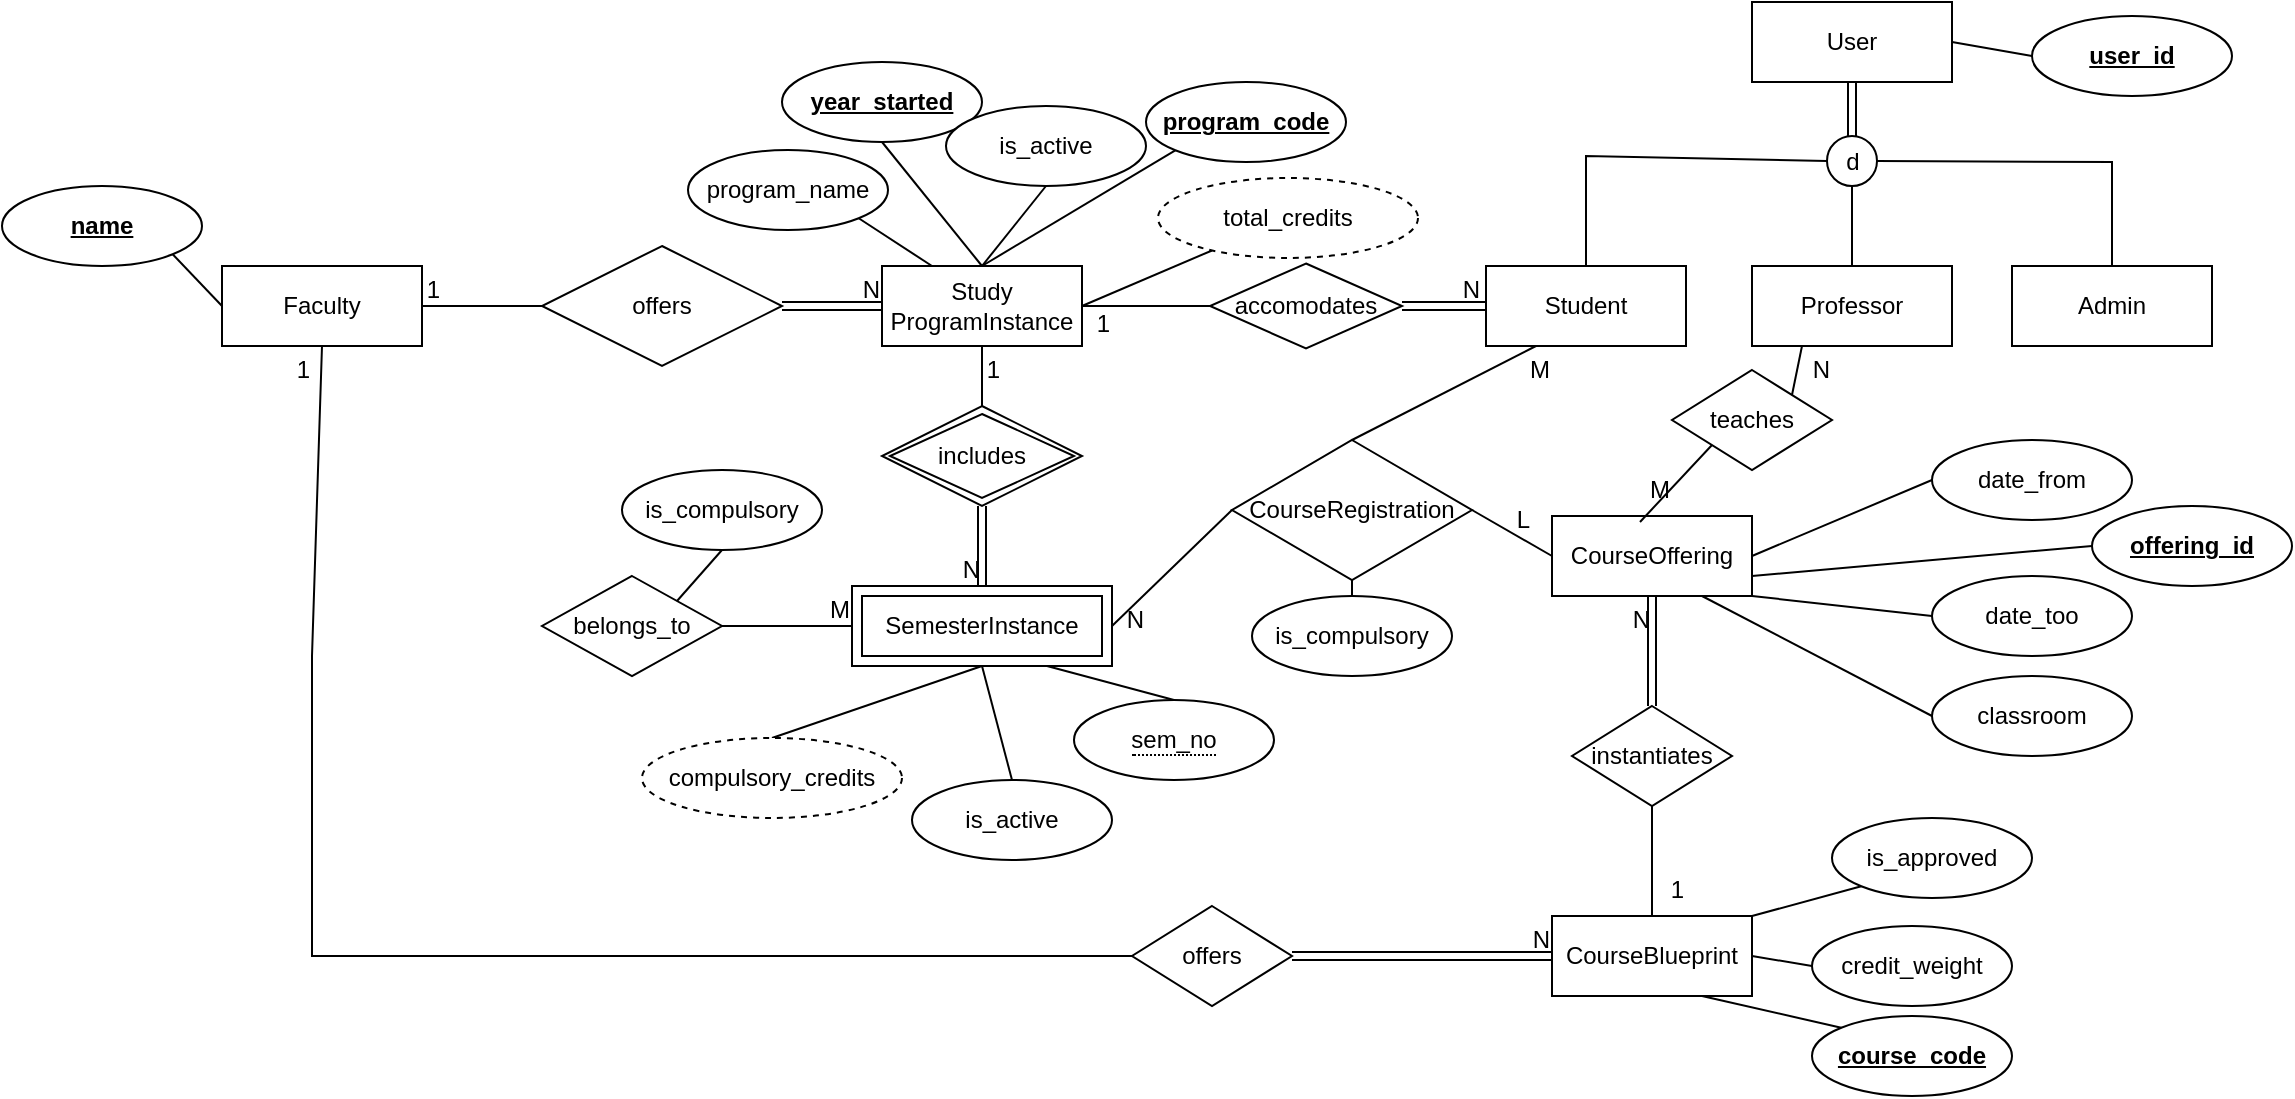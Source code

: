<mxfile version="26.2.10">
  <diagram name="Page-1" id="ZFAcVRVE-hqpHr65Nv5H">
    <mxGraphModel dx="1259" dy="673" grid="1" gridSize="10" guides="1" tooltips="1" connect="1" arrows="1" fold="1" page="1" pageScale="1" pageWidth="827" pageHeight="1169" math="0" shadow="0">
      <root>
        <mxCell id="0" />
        <mxCell id="1" parent="0" />
        <mxCell id="Cuksicx7Q6Ttsj1FzyHK-64" value="Faculty" style="whiteSpace=wrap;html=1;align=center;" vertex="1" parent="1">
          <mxGeometry x="145" y="135" width="100" height="40" as="geometry" />
        </mxCell>
        <mxCell id="Cuksicx7Q6Ttsj1FzyHK-65" value="&lt;b&gt;name&lt;/b&gt;" style="ellipse;whiteSpace=wrap;html=1;align=center;fontStyle=4;" vertex="1" parent="1">
          <mxGeometry x="35" y="95" width="100" height="40" as="geometry" />
        </mxCell>
        <mxCell id="Cuksicx7Q6Ttsj1FzyHK-66" value="" style="endArrow=none;html=1;rounded=0;exitX=1;exitY=1;exitDx=0;exitDy=0;entryX=0;entryY=0.5;entryDx=0;entryDy=0;" edge="1" parent="1" source="Cuksicx7Q6Ttsj1FzyHK-65" target="Cuksicx7Q6Ttsj1FzyHK-64">
          <mxGeometry relative="1" as="geometry">
            <mxPoint x="25" y="175" as="sourcePoint" />
            <mxPoint x="185" y="175" as="targetPoint" />
          </mxGeometry>
        </mxCell>
        <mxCell id="Cuksicx7Q6Ttsj1FzyHK-67" value="" style="shape=link;html=1;rounded=0;exitX=1;exitY=0.5;exitDx=0;exitDy=0;entryX=0;entryY=0.5;entryDx=0;entryDy=0;" edge="1" parent="1" source="Cuksicx7Q6Ttsj1FzyHK-72" target="Cuksicx7Q6Ttsj1FzyHK-71">
          <mxGeometry relative="1" as="geometry">
            <mxPoint x="415" y="155" as="sourcePoint" />
            <mxPoint x="475" y="155" as="targetPoint" />
          </mxGeometry>
        </mxCell>
        <mxCell id="Cuksicx7Q6Ttsj1FzyHK-68" value="N" style="resizable=0;html=1;whiteSpace=wrap;align=right;verticalAlign=bottom;" connectable="0" vertex="1" parent="Cuksicx7Q6Ttsj1FzyHK-67">
          <mxGeometry x="1" relative="1" as="geometry" />
        </mxCell>
        <mxCell id="Cuksicx7Q6Ttsj1FzyHK-69" value="" style="endArrow=none;html=1;rounded=0;exitX=1;exitY=0.5;exitDx=0;exitDy=0;entryX=0;entryY=0.5;entryDx=0;entryDy=0;" edge="1" parent="1" source="Cuksicx7Q6Ttsj1FzyHK-64" target="Cuksicx7Q6Ttsj1FzyHK-72">
          <mxGeometry relative="1" as="geometry">
            <mxPoint x="275" y="205" as="sourcePoint" />
            <mxPoint x="325" y="155" as="targetPoint" />
          </mxGeometry>
        </mxCell>
        <mxCell id="Cuksicx7Q6Ttsj1FzyHK-70" value="1" style="resizable=0;html=1;whiteSpace=wrap;align=right;verticalAlign=bottom;" connectable="0" vertex="1" parent="Cuksicx7Q6Ttsj1FzyHK-69">
          <mxGeometry x="1" relative="1" as="geometry">
            <mxPoint x="-50" as="offset" />
          </mxGeometry>
        </mxCell>
        <mxCell id="Cuksicx7Q6Ttsj1FzyHK-71" value="Study ProgramInstance" style="whiteSpace=wrap;html=1;align=center;" vertex="1" parent="1">
          <mxGeometry x="475" y="135" width="100" height="40" as="geometry" />
        </mxCell>
        <mxCell id="Cuksicx7Q6Ttsj1FzyHK-72" value="offers" style="shape=rhombus;perimeter=rhombusPerimeter;whiteSpace=wrap;html=1;align=center;" vertex="1" parent="1">
          <mxGeometry x="305" y="125" width="120" height="60" as="geometry" />
        </mxCell>
        <mxCell id="Cuksicx7Q6Ttsj1FzyHK-73" value="SemesterInstance" style="shape=ext;margin=3;double=1;whiteSpace=wrap;html=1;align=center;" vertex="1" parent="1">
          <mxGeometry x="460" y="295" width="130" height="40" as="geometry" />
        </mxCell>
        <mxCell id="Cuksicx7Q6Ttsj1FzyHK-74" value="includes" style="shape=rhombus;double=1;perimeter=rhombusPerimeter;whiteSpace=wrap;html=1;align=center;" vertex="1" parent="1">
          <mxGeometry x="475" y="205" width="100" height="50" as="geometry" />
        </mxCell>
        <mxCell id="Cuksicx7Q6Ttsj1FzyHK-75" value="" style="endArrow=none;html=1;rounded=0;exitX=0.5;exitY=1;exitDx=0;exitDy=0;entryX=0.5;entryY=0;entryDx=0;entryDy=0;" edge="1" parent="1" source="Cuksicx7Q6Ttsj1FzyHK-71" target="Cuksicx7Q6Ttsj1FzyHK-74">
          <mxGeometry relative="1" as="geometry">
            <mxPoint x="355" y="225" as="sourcePoint" />
            <mxPoint x="515" y="225" as="targetPoint" />
          </mxGeometry>
        </mxCell>
        <mxCell id="Cuksicx7Q6Ttsj1FzyHK-76" value="1" style="resizable=0;html=1;whiteSpace=wrap;align=right;verticalAlign=bottom;" connectable="0" vertex="1" parent="1">
          <mxGeometry x="535.0" y="195" as="geometry" />
        </mxCell>
        <mxCell id="Cuksicx7Q6Ttsj1FzyHK-77" value="" style="shape=link;html=1;rounded=0;exitX=0.5;exitY=1;exitDx=0;exitDy=0;entryX=0.5;entryY=0;entryDx=0;entryDy=0;" edge="1" parent="1" source="Cuksicx7Q6Ttsj1FzyHK-74" target="Cuksicx7Q6Ttsj1FzyHK-73">
          <mxGeometry relative="1" as="geometry">
            <mxPoint x="335" y="305" as="sourcePoint" />
            <mxPoint x="495" y="305" as="targetPoint" />
          </mxGeometry>
        </mxCell>
        <mxCell id="Cuksicx7Q6Ttsj1FzyHK-78" value="N" style="resizable=0;html=1;whiteSpace=wrap;align=right;verticalAlign=bottom;" connectable="0" vertex="1" parent="Cuksicx7Q6Ttsj1FzyHK-77">
          <mxGeometry x="1" relative="1" as="geometry" />
        </mxCell>
        <mxCell id="Cuksicx7Q6Ttsj1FzyHK-79" value="CourseOffering" style="whiteSpace=wrap;html=1;align=center;" vertex="1" parent="1">
          <mxGeometry x="810" y="260" width="100" height="40" as="geometry" />
        </mxCell>
        <mxCell id="Cuksicx7Q6Ttsj1FzyHK-80" value="&lt;b&gt;course_code&lt;/b&gt;" style="ellipse;whiteSpace=wrap;html=1;align=center;fontStyle=4;" vertex="1" parent="1">
          <mxGeometry x="940" y="510" width="100" height="40" as="geometry" />
        </mxCell>
        <mxCell id="Cuksicx7Q6Ttsj1FzyHK-81" value="" style="endArrow=none;html=1;rounded=0;entryX=0.75;entryY=1;entryDx=0;entryDy=0;exitX=0;exitY=0;exitDx=0;exitDy=0;" edge="1" parent="1" source="Cuksicx7Q6Ttsj1FzyHK-80" target="Cuksicx7Q6Ttsj1FzyHK-130">
          <mxGeometry relative="1" as="geometry">
            <mxPoint x="255" y="465" as="sourcePoint" />
            <mxPoint x="415" y="465" as="targetPoint" />
          </mxGeometry>
        </mxCell>
        <mxCell id="Cuksicx7Q6Ttsj1FzyHK-82" value="" style="endArrow=none;html=1;rounded=0;exitX=0.75;exitY=1;exitDx=0;exitDy=0;entryX=0.5;entryY=0;entryDx=0;entryDy=0;" edge="1" parent="1" source="Cuksicx7Q6Ttsj1FzyHK-73" target="Cuksicx7Q6Ttsj1FzyHK-83">
          <mxGeometry relative="1" as="geometry">
            <mxPoint x="245" y="365" as="sourcePoint" />
            <mxPoint x="565" y="375" as="targetPoint" />
          </mxGeometry>
        </mxCell>
        <mxCell id="Cuksicx7Q6Ttsj1FzyHK-83" value="&lt;span style=&quot;border-bottom-width: 1px; border-bottom-style: dotted; border-bottom-color: currentcolor;&quot;&gt;sem_no&lt;/span&gt;" style="ellipse;whiteSpace=wrap;html=1;align=center;" vertex="1" parent="1">
          <mxGeometry x="571" y="352" width="100" height="40" as="geometry" />
        </mxCell>
        <mxCell id="Cuksicx7Q6Ttsj1FzyHK-84" value="" style="endArrow=none;html=1;rounded=0;exitX=0.5;exitY=0;exitDx=0;exitDy=0;entryX=0.5;entryY=1;entryDx=0;entryDy=0;" edge="1" parent="1" source="Cuksicx7Q6Ttsj1FzyHK-88" target="Cuksicx7Q6Ttsj1FzyHK-73">
          <mxGeometry relative="1" as="geometry">
            <mxPoint x="420" y="385" as="sourcePoint" />
            <mxPoint x="275" y="355" as="targetPoint" />
          </mxGeometry>
        </mxCell>
        <mxCell id="Cuksicx7Q6Ttsj1FzyHK-85" value="&lt;b&gt;program_code&lt;/b&gt;" style="ellipse;whiteSpace=wrap;html=1;align=center;fontStyle=4;" vertex="1" parent="1">
          <mxGeometry x="607" y="43" width="100" height="40" as="geometry" />
        </mxCell>
        <mxCell id="Cuksicx7Q6Ttsj1FzyHK-86" value="" style="endArrow=none;html=1;rounded=0;exitX=0.5;exitY=0;exitDx=0;exitDy=0;entryX=0;entryY=1;entryDx=0;entryDy=0;" edge="1" parent="1" source="Cuksicx7Q6Ttsj1FzyHK-71" target="Cuksicx7Q6Ttsj1FzyHK-85">
          <mxGeometry relative="1" as="geometry">
            <mxPoint x="265" y="385" as="sourcePoint" />
            <mxPoint x="285" y="365" as="targetPoint" />
          </mxGeometry>
        </mxCell>
        <mxCell id="Cuksicx7Q6Ttsj1FzyHK-87" value="is_compulsory" style="ellipse;whiteSpace=wrap;html=1;align=center;" vertex="1" parent="1">
          <mxGeometry x="345" y="237" width="100" height="40" as="geometry" />
        </mxCell>
        <mxCell id="Cuksicx7Q6Ttsj1FzyHK-88" value="compulsory_credits" style="ellipse;whiteSpace=wrap;html=1;align=center;dashed=1;" vertex="1" parent="1">
          <mxGeometry x="355" y="371" width="130" height="40" as="geometry" />
        </mxCell>
        <mxCell id="Cuksicx7Q6Ttsj1FzyHK-89" value="" style="endArrow=none;html=1;rounded=0;exitX=0.5;exitY=1;exitDx=0;exitDy=0;entryX=1;entryY=0;entryDx=0;entryDy=0;" edge="1" parent="1" source="Cuksicx7Q6Ttsj1FzyHK-87" target="Cuksicx7Q6Ttsj1FzyHK-91">
          <mxGeometry relative="1" as="geometry">
            <mxPoint x="440" y="405" as="sourcePoint" />
            <mxPoint x="265" y="335" as="targetPoint" />
          </mxGeometry>
        </mxCell>
        <mxCell id="Cuksicx7Q6Ttsj1FzyHK-90" value="credit_weight" style="ellipse;whiteSpace=wrap;html=1;align=center;" vertex="1" parent="1">
          <mxGeometry x="940" y="465" width="100" height="40" as="geometry" />
        </mxCell>
        <mxCell id="Cuksicx7Q6Ttsj1FzyHK-91" value="belongs_to" style="shape=rhombus;perimeter=rhombusPerimeter;whiteSpace=wrap;html=1;align=center;" vertex="1" parent="1">
          <mxGeometry x="305" y="290" width="90" height="50" as="geometry" />
        </mxCell>
        <mxCell id="Cuksicx7Q6Ttsj1FzyHK-92" value="program_name" style="ellipse;whiteSpace=wrap;html=1;align=center;" vertex="1" parent="1">
          <mxGeometry x="378" y="77" width="100" height="40" as="geometry" />
        </mxCell>
        <mxCell id="Cuksicx7Q6Ttsj1FzyHK-93" value="" style="endArrow=none;html=1;rounded=0;exitX=0.25;exitY=0;exitDx=0;exitDy=0;entryX=1;entryY=1;entryDx=0;entryDy=0;" edge="1" parent="1" source="Cuksicx7Q6Ttsj1FzyHK-71" target="Cuksicx7Q6Ttsj1FzyHK-92">
          <mxGeometry relative="1" as="geometry">
            <mxPoint x="535" y="145" as="sourcePoint" />
            <mxPoint x="565" y="105" as="targetPoint" />
          </mxGeometry>
        </mxCell>
        <mxCell id="Cuksicx7Q6Ttsj1FzyHK-96" value="" style="endArrow=none;html=1;rounded=0;exitX=1;exitY=0.5;exitDx=0;exitDy=0;entryX=0;entryY=0.5;entryDx=0;entryDy=0;" edge="1" parent="1" source="Cuksicx7Q6Ttsj1FzyHK-91" target="Cuksicx7Q6Ttsj1FzyHK-73">
          <mxGeometry relative="1" as="geometry">
            <mxPoint x="255" y="325" as="sourcePoint" />
            <mxPoint x="315" y="325" as="targetPoint" />
          </mxGeometry>
        </mxCell>
        <mxCell id="Cuksicx7Q6Ttsj1FzyHK-97" value="M" style="resizable=0;html=1;whiteSpace=wrap;align=right;verticalAlign=bottom;" connectable="0" vertex="1" parent="Cuksicx7Q6Ttsj1FzyHK-96">
          <mxGeometry x="1" relative="1" as="geometry">
            <mxPoint as="offset" />
          </mxGeometry>
        </mxCell>
        <mxCell id="Cuksicx7Q6Ttsj1FzyHK-98" value="" style="endArrow=none;html=1;rounded=0;entryX=1;entryY=0.5;entryDx=0;entryDy=0;" edge="1" parent="1" source="Cuksicx7Q6Ttsj1FzyHK-99" target="Cuksicx7Q6Ttsj1FzyHK-71">
          <mxGeometry relative="1" as="geometry">
            <mxPoint x="510" y="145" as="sourcePoint" />
            <mxPoint x="462" y="84" as="targetPoint" />
          </mxGeometry>
        </mxCell>
        <mxCell id="Cuksicx7Q6Ttsj1FzyHK-99" value="total_credits" style="ellipse;whiteSpace=wrap;html=1;align=center;dashed=1;" vertex="1" parent="1">
          <mxGeometry x="613" y="91" width="130" height="40" as="geometry" />
        </mxCell>
        <mxCell id="Cuksicx7Q6Ttsj1FzyHK-100" value="N" style="resizable=0;html=1;whiteSpace=wrap;align=right;verticalAlign=bottom;" connectable="0" vertex="1" parent="1">
          <mxGeometry x="607.0" y="320" as="geometry" />
        </mxCell>
        <mxCell id="Cuksicx7Q6Ttsj1FzyHK-101" value="" style="endArrow=none;html=1;rounded=0;exitX=1;exitY=0.5;exitDx=0;exitDy=0;entryX=0;entryY=0.5;entryDx=0;entryDy=0;" edge="1" parent="1" source="Cuksicx7Q6Ttsj1FzyHK-73" target="Cuksicx7Q6Ttsj1FzyHK-121">
          <mxGeometry relative="1" as="geometry">
            <mxPoint x="645" y="260" as="sourcePoint" />
            <mxPoint x="635" y="315" as="targetPoint" />
          </mxGeometry>
        </mxCell>
        <mxCell id="Cuksicx7Q6Ttsj1FzyHK-102" value="" style="endArrow=none;html=1;rounded=0;entryX=0.5;entryY=0;entryDx=0;entryDy=0;exitX=0.5;exitY=1;exitDx=0;exitDy=0;" edge="1" parent="1" source="Cuksicx7Q6Ttsj1FzyHK-105" target="Cuksicx7Q6Ttsj1FzyHK-71">
          <mxGeometry relative="1" as="geometry">
            <mxPoint x="540" y="50" as="sourcePoint" />
            <mxPoint x="865" y="305" as="targetPoint" />
          </mxGeometry>
        </mxCell>
        <mxCell id="Cuksicx7Q6Ttsj1FzyHK-103" value="" style="endArrow=none;html=1;rounded=0;exitX=1;exitY=0.5;exitDx=0;exitDy=0;entryX=0;entryY=0.5;entryDx=0;entryDy=0;" edge="1" parent="1" source="Cuksicx7Q6Ttsj1FzyHK-71" target="Cuksicx7Q6Ttsj1FzyHK-110">
          <mxGeometry relative="1" as="geometry">
            <mxPoint x="605" y="194" as="sourcePoint" />
            <mxPoint x="615" y="155" as="targetPoint" />
          </mxGeometry>
        </mxCell>
        <mxCell id="Cuksicx7Q6Ttsj1FzyHK-104" value="1" style="resizable=0;html=1;whiteSpace=wrap;align=right;verticalAlign=bottom;" connectable="0" vertex="1" parent="1">
          <mxGeometry x="590.0" y="172.5" as="geometry" />
        </mxCell>
        <mxCell id="Cuksicx7Q6Ttsj1FzyHK-105" value="&lt;b&gt;year_started&lt;/b&gt;" style="ellipse;whiteSpace=wrap;html=1;align=center;fontStyle=4;" vertex="1" parent="1">
          <mxGeometry x="425" y="33" width="100" height="40" as="geometry" />
        </mxCell>
        <mxCell id="Cuksicx7Q6Ttsj1FzyHK-106" value="is_active" style="ellipse;whiteSpace=wrap;html=1;align=center;" vertex="1" parent="1">
          <mxGeometry x="490" y="392" width="100" height="40" as="geometry" />
        </mxCell>
        <mxCell id="Cuksicx7Q6Ttsj1FzyHK-107" value="" style="endArrow=none;html=1;rounded=0;exitX=0.5;exitY=1;exitDx=0;exitDy=0;entryX=0.5;entryY=0;entryDx=0;entryDy=0;" edge="1" parent="1" source="Cuksicx7Q6Ttsj1FzyHK-73" target="Cuksicx7Q6Ttsj1FzyHK-106">
          <mxGeometry relative="1" as="geometry">
            <mxPoint x="405" y="287" as="sourcePoint" />
            <mxPoint x="383" y="313" as="targetPoint" />
          </mxGeometry>
        </mxCell>
        <mxCell id="Cuksicx7Q6Ttsj1FzyHK-108" value="" style="endArrow=none;html=1;rounded=0;exitX=0;exitY=0.5;exitDx=0;exitDy=0;entryX=1;entryY=0.5;entryDx=0;entryDy=0;" edge="1" parent="1" source="Cuksicx7Q6Ttsj1FzyHK-90" target="Cuksicx7Q6Ttsj1FzyHK-130">
          <mxGeometry relative="1" as="geometry">
            <mxPoint x="101" y="350" as="sourcePoint" />
            <mxPoint x="155" y="325" as="targetPoint" />
          </mxGeometry>
        </mxCell>
        <mxCell id="Cuksicx7Q6Ttsj1FzyHK-109" value="Student" style="whiteSpace=wrap;html=1;align=center;" vertex="1" parent="1">
          <mxGeometry x="777" y="135" width="100" height="40" as="geometry" />
        </mxCell>
        <mxCell id="Cuksicx7Q6Ttsj1FzyHK-110" value="accomodates" style="shape=rhombus;perimeter=rhombusPerimeter;whiteSpace=wrap;html=1;align=center;" vertex="1" parent="1">
          <mxGeometry x="639" y="133.75" width="96" height="42.5" as="geometry" />
        </mxCell>
        <mxCell id="Cuksicx7Q6Ttsj1FzyHK-111" value="" style="shape=link;html=1;rounded=0;exitX=1;exitY=0.5;exitDx=0;exitDy=0;entryX=0;entryY=0.5;entryDx=0;entryDy=0;" edge="1" parent="1" source="Cuksicx7Q6Ttsj1FzyHK-110" target="Cuksicx7Q6Ttsj1FzyHK-109">
          <mxGeometry relative="1" as="geometry">
            <mxPoint x="734" y="194" as="sourcePoint" />
            <mxPoint x="894" y="194" as="targetPoint" />
          </mxGeometry>
        </mxCell>
        <mxCell id="Cuksicx7Q6Ttsj1FzyHK-112" value="N" style="resizable=0;html=1;whiteSpace=wrap;align=right;verticalAlign=bottom;" connectable="0" vertex="1" parent="Cuksicx7Q6Ttsj1FzyHK-111">
          <mxGeometry x="1" relative="1" as="geometry">
            <mxPoint x="-2" as="offset" />
          </mxGeometry>
        </mxCell>
        <mxCell id="Cuksicx7Q6Ttsj1FzyHK-113" value="is_active" style="ellipse;whiteSpace=wrap;html=1;align=center;" vertex="1" parent="1">
          <mxGeometry x="507" y="55" width="100" height="40" as="geometry" />
        </mxCell>
        <mxCell id="Cuksicx7Q6Ttsj1FzyHK-114" value="" style="endArrow=none;html=1;rounded=0;exitX=0.5;exitY=1;exitDx=0;exitDy=0;entryX=0.5;entryY=0;entryDx=0;entryDy=0;" edge="1" parent="1" source="Cuksicx7Q6Ttsj1FzyHK-113" target="Cuksicx7Q6Ttsj1FzyHK-71">
          <mxGeometry relative="1" as="geometry">
            <mxPoint x="462" y="75" as="sourcePoint" />
            <mxPoint x="523" y="131" as="targetPoint" />
          </mxGeometry>
        </mxCell>
        <mxCell id="Cuksicx7Q6Ttsj1FzyHK-115" value="is_compulsory" style="ellipse;whiteSpace=wrap;html=1;align=center;" vertex="1" parent="1">
          <mxGeometry x="660" y="300" width="100" height="40" as="geometry" />
        </mxCell>
        <mxCell id="Cuksicx7Q6Ttsj1FzyHK-118" value="" style="endArrow=none;html=1;rounded=0;exitX=0.5;exitY=0;exitDx=0;exitDy=0;entryX=0.5;entryY=1;entryDx=0;entryDy=0;" edge="1" parent="1" source="Cuksicx7Q6Ttsj1FzyHK-115" target="Cuksicx7Q6Ttsj1FzyHK-121">
          <mxGeometry relative="1" as="geometry">
            <mxPoint x="955" y="294" as="sourcePoint" />
            <mxPoint x="887" y="325" as="targetPoint" />
          </mxGeometry>
        </mxCell>
        <mxCell id="Cuksicx7Q6Ttsj1FzyHK-119" value="" style="endArrow=none;html=1;rounded=0;exitX=0;exitY=1;exitDx=0;exitDy=0;entryX=1;entryY=0;entryDx=0;entryDy=0;" edge="1" parent="1" source="Cuksicx7Q6Ttsj1FzyHK-120" target="Cuksicx7Q6Ttsj1FzyHK-130">
          <mxGeometry relative="1" as="geometry">
            <mxPoint x="857" y="432" as="sourcePoint" />
            <mxPoint x="827" y="432" as="targetPoint" />
          </mxGeometry>
        </mxCell>
        <mxCell id="Cuksicx7Q6Ttsj1FzyHK-120" value="is_approved" style="ellipse;whiteSpace=wrap;html=1;align=center;" vertex="1" parent="1">
          <mxGeometry x="950" y="411" width="100" height="40" as="geometry" />
        </mxCell>
        <mxCell id="Cuksicx7Q6Ttsj1FzyHK-121" value="CourseRegistration" style="shape=rhombus;perimeter=rhombusPerimeter;whiteSpace=wrap;html=1;align=center;" vertex="1" parent="1">
          <mxGeometry x="650" y="222" width="120" height="70" as="geometry" />
        </mxCell>
        <mxCell id="Cuksicx7Q6Ttsj1FzyHK-122" value="" style="endArrow=none;html=1;rounded=0;exitX=0;exitY=0.5;exitDx=0;exitDy=0;entryX=1;entryY=0.5;entryDx=0;entryDy=0;" edge="1" parent="1" source="Cuksicx7Q6Ttsj1FzyHK-79" target="Cuksicx7Q6Ttsj1FzyHK-121">
          <mxGeometry relative="1" as="geometry">
            <mxPoint x="600" y="325" as="sourcePoint" />
            <mxPoint x="645" y="325" as="targetPoint" />
          </mxGeometry>
        </mxCell>
        <mxCell id="Cuksicx7Q6Ttsj1FzyHK-123" value="" style="endArrow=none;html=1;rounded=0;exitX=0.5;exitY=0;exitDx=0;exitDy=0;entryX=0.25;entryY=1;entryDx=0;entryDy=0;" edge="1" parent="1" source="Cuksicx7Q6Ttsj1FzyHK-121" target="Cuksicx7Q6Ttsj1FzyHK-109">
          <mxGeometry relative="1" as="geometry">
            <mxPoint x="610" y="335" as="sourcePoint" />
            <mxPoint x="655" y="335" as="targetPoint" />
          </mxGeometry>
        </mxCell>
        <mxCell id="Cuksicx7Q6Ttsj1FzyHK-125" value="M" style="resizable=0;html=1;whiteSpace=wrap;align=right;verticalAlign=bottom;" connectable="0" vertex="1" parent="1">
          <mxGeometry x="810.0" y="195" as="geometry" />
        </mxCell>
        <mxCell id="Cuksicx7Q6Ttsj1FzyHK-126" value="L" style="resizable=0;html=1;whiteSpace=wrap;align=right;verticalAlign=bottom;" connectable="0" vertex="1" parent="1">
          <mxGeometry x="800.0" y="270" as="geometry" />
        </mxCell>
        <mxCell id="Cuksicx7Q6Ttsj1FzyHK-127" value="Professor" style="whiteSpace=wrap;html=1;align=center;" vertex="1" parent="1">
          <mxGeometry x="910" y="135" width="100" height="40" as="geometry" />
        </mxCell>
        <mxCell id="Cuksicx7Q6Ttsj1FzyHK-128" value="" style="endArrow=none;html=1;rounded=0;exitX=0.5;exitY=1;exitDx=0;exitDy=0;entryX=0;entryY=0.5;entryDx=0;entryDy=0;" edge="1" parent="1" source="Cuksicx7Q6Ttsj1FzyHK-64" target="Cuksicx7Q6Ttsj1FzyHK-131">
          <mxGeometry relative="1" as="geometry">
            <mxPoint x="210" y="175" as="sourcePoint" />
            <mxPoint x="460" y="480" as="targetPoint" />
            <Array as="points">
              <mxPoint x="190" y="330" />
              <mxPoint x="190" y="480" />
            </Array>
          </mxGeometry>
        </mxCell>
        <mxCell id="Cuksicx7Q6Ttsj1FzyHK-130" value="CourseBlueprint" style="whiteSpace=wrap;html=1;align=center;" vertex="1" parent="1">
          <mxGeometry x="810" y="460" width="100" height="40" as="geometry" />
        </mxCell>
        <mxCell id="Cuksicx7Q6Ttsj1FzyHK-131" value="offers" style="shape=rhombus;perimeter=rhombusPerimeter;whiteSpace=wrap;html=1;align=center;" vertex="1" parent="1">
          <mxGeometry x="600" y="455" width="80" height="50" as="geometry" />
        </mxCell>
        <mxCell id="Cuksicx7Q6Ttsj1FzyHK-134" value="1" style="resizable=0;html=1;whiteSpace=wrap;align=right;verticalAlign=bottom;" connectable="0" vertex="1" parent="1">
          <mxGeometry x="190" y="195" as="geometry" />
        </mxCell>
        <mxCell id="Cuksicx7Q6Ttsj1FzyHK-136" value="" style="shape=link;html=1;rounded=0;exitX=1;exitY=0.5;exitDx=0;exitDy=0;entryX=0;entryY=0.5;entryDx=0;entryDy=0;" edge="1" parent="1" source="Cuksicx7Q6Ttsj1FzyHK-131" target="Cuksicx7Q6Ttsj1FzyHK-130">
          <mxGeometry relative="1" as="geometry">
            <mxPoint x="720" y="479.58" as="sourcePoint" />
            <mxPoint x="770" y="479.58" as="targetPoint" />
          </mxGeometry>
        </mxCell>
        <mxCell id="Cuksicx7Q6Ttsj1FzyHK-137" value="N" style="resizable=0;html=1;whiteSpace=wrap;align=right;verticalAlign=bottom;" connectable="0" vertex="1" parent="Cuksicx7Q6Ttsj1FzyHK-136">
          <mxGeometry x="1" relative="1" as="geometry" />
        </mxCell>
        <mxCell id="Cuksicx7Q6Ttsj1FzyHK-138" value="instantiates" style="shape=rhombus;perimeter=rhombusPerimeter;whiteSpace=wrap;html=1;align=center;" vertex="1" parent="1">
          <mxGeometry x="820" y="355" width="80" height="50" as="geometry" />
        </mxCell>
        <mxCell id="Cuksicx7Q6Ttsj1FzyHK-139" value="teaches" style="shape=rhombus;perimeter=rhombusPerimeter;whiteSpace=wrap;html=1;align=center;" vertex="1" parent="1">
          <mxGeometry x="870" y="187" width="80" height="50" as="geometry" />
        </mxCell>
        <mxCell id="Cuksicx7Q6Ttsj1FzyHK-141" value="" style="endArrow=none;html=1;rounded=0;exitX=1;exitY=0;exitDx=0;exitDy=0;entryX=0.25;entryY=1;entryDx=0;entryDy=0;" edge="1" parent="1" source="Cuksicx7Q6Ttsj1FzyHK-139" target="Cuksicx7Q6Ttsj1FzyHK-127">
          <mxGeometry relative="1" as="geometry">
            <mxPoint x="970" y="245" as="sourcePoint" />
            <mxPoint x="1062" y="198" as="targetPoint" />
          </mxGeometry>
        </mxCell>
        <mxCell id="Cuksicx7Q6Ttsj1FzyHK-142" value="" style="endArrow=none;html=1;rounded=0;exitX=0.44;exitY=0.075;exitDx=0;exitDy=0;entryX=0;entryY=1;entryDx=0;entryDy=0;exitPerimeter=0;" edge="1" parent="1" source="Cuksicx7Q6Ttsj1FzyHK-79" target="Cuksicx7Q6Ttsj1FzyHK-139">
          <mxGeometry relative="1" as="geometry">
            <mxPoint x="940" y="205" as="sourcePoint" />
            <mxPoint x="985" y="185" as="targetPoint" />
          </mxGeometry>
        </mxCell>
        <mxCell id="Cuksicx7Q6Ttsj1FzyHK-143" value="N" style="resizable=0;html=1;whiteSpace=wrap;align=right;verticalAlign=bottom;" connectable="0" vertex="1" parent="1">
          <mxGeometry x="950.0" y="195" as="geometry" />
        </mxCell>
        <mxCell id="Cuksicx7Q6Ttsj1FzyHK-144" value="M" style="resizable=0;html=1;whiteSpace=wrap;align=right;verticalAlign=bottom;" connectable="0" vertex="1" parent="1">
          <mxGeometry x="870.0" y="255" as="geometry" />
        </mxCell>
        <mxCell id="Cuksicx7Q6Ttsj1FzyHK-145" value="" style="shape=link;html=1;rounded=0;exitX=0.5;exitY=0;exitDx=0;exitDy=0;entryX=0.5;entryY=1;entryDx=0;entryDy=0;" edge="1" parent="1" source="Cuksicx7Q6Ttsj1FzyHK-138" target="Cuksicx7Q6Ttsj1FzyHK-79">
          <mxGeometry relative="1" as="geometry">
            <mxPoint x="888" y="335" as="sourcePoint" />
            <mxPoint x="930" y="335" as="targetPoint" />
          </mxGeometry>
        </mxCell>
        <mxCell id="Cuksicx7Q6Ttsj1FzyHK-146" value="N" style="resizable=0;html=1;whiteSpace=wrap;align=right;verticalAlign=bottom;" connectable="0" vertex="1" parent="Cuksicx7Q6Ttsj1FzyHK-145">
          <mxGeometry x="1" relative="1" as="geometry">
            <mxPoint y="20" as="offset" />
          </mxGeometry>
        </mxCell>
        <mxCell id="Cuksicx7Q6Ttsj1FzyHK-147" value="" style="endArrow=none;html=1;rounded=0;exitX=0.5;exitY=1;exitDx=0;exitDy=0;entryX=0.5;entryY=0;entryDx=0;entryDy=0;" edge="1" parent="1" source="Cuksicx7Q6Ttsj1FzyHK-138" target="Cuksicx7Q6Ttsj1FzyHK-130">
          <mxGeometry relative="1" as="geometry">
            <mxPoint x="970" y="218" as="sourcePoint" />
            <mxPoint x="1005" y="186" as="targetPoint" />
            <Array as="points" />
          </mxGeometry>
        </mxCell>
        <mxCell id="Cuksicx7Q6Ttsj1FzyHK-148" value="1" style="resizable=0;html=1;whiteSpace=wrap;align=right;verticalAlign=bottom;" connectable="0" vertex="1" parent="1">
          <mxGeometry x="877.0" y="455.0" as="geometry" />
        </mxCell>
        <mxCell id="Cuksicx7Q6Ttsj1FzyHK-149" value="date_from" style="ellipse;whiteSpace=wrap;html=1;align=center;" vertex="1" parent="1">
          <mxGeometry x="1000" y="222" width="100" height="40" as="geometry" />
        </mxCell>
        <mxCell id="Cuksicx7Q6Ttsj1FzyHK-150" value="date_too" style="ellipse;whiteSpace=wrap;html=1;align=center;" vertex="1" parent="1">
          <mxGeometry x="1000" y="290" width="100" height="40" as="geometry" />
        </mxCell>
        <mxCell id="Cuksicx7Q6Ttsj1FzyHK-151" value="classroom" style="ellipse;whiteSpace=wrap;html=1;align=center;" vertex="1" parent="1">
          <mxGeometry x="1000" y="340" width="100" height="40" as="geometry" />
        </mxCell>
        <mxCell id="Cuksicx7Q6Ttsj1FzyHK-152" value="" style="endArrow=none;html=1;rounded=0;exitX=0;exitY=0.5;exitDx=0;exitDy=0;entryX=1;entryY=0.5;entryDx=0;entryDy=0;" edge="1" parent="1" source="Cuksicx7Q6Ttsj1FzyHK-149" target="Cuksicx7Q6Ttsj1FzyHK-79">
          <mxGeometry relative="1" as="geometry">
            <mxPoint x="975" y="455" as="sourcePoint" />
            <mxPoint x="920" y="470" as="targetPoint" />
          </mxGeometry>
        </mxCell>
        <mxCell id="Cuksicx7Q6Ttsj1FzyHK-153" value="" style="endArrow=none;html=1;rounded=0;exitX=0;exitY=0.5;exitDx=0;exitDy=0;entryX=1;entryY=1;entryDx=0;entryDy=0;" edge="1" parent="1" source="Cuksicx7Q6Ttsj1FzyHK-150" target="Cuksicx7Q6Ttsj1FzyHK-79">
          <mxGeometry relative="1" as="geometry">
            <mxPoint x="950" y="300" as="sourcePoint" />
            <mxPoint x="920" y="290" as="targetPoint" />
          </mxGeometry>
        </mxCell>
        <mxCell id="Cuksicx7Q6Ttsj1FzyHK-154" value="" style="endArrow=none;html=1;rounded=0;exitX=0;exitY=0.5;exitDx=0;exitDy=0;entryX=0.75;entryY=1;entryDx=0;entryDy=0;" edge="1" parent="1" source="Cuksicx7Q6Ttsj1FzyHK-151" target="Cuksicx7Q6Ttsj1FzyHK-79">
          <mxGeometry relative="1" as="geometry">
            <mxPoint x="980" y="330" as="sourcePoint" />
            <mxPoint x="920" y="310" as="targetPoint" />
          </mxGeometry>
        </mxCell>
        <mxCell id="Cuksicx7Q6Ttsj1FzyHK-156" value="&lt;b&gt;offering_id&lt;/b&gt;" style="ellipse;whiteSpace=wrap;html=1;align=center;fontStyle=4;" vertex="1" parent="1">
          <mxGeometry x="1080" y="255" width="100" height="40" as="geometry" />
        </mxCell>
        <mxCell id="Cuksicx7Q6Ttsj1FzyHK-157" value="" style="endArrow=none;html=1;rounded=0;exitX=0;exitY=0.5;exitDx=0;exitDy=0;entryX=1;entryY=0.75;entryDx=0;entryDy=0;" edge="1" parent="1" source="Cuksicx7Q6Ttsj1FzyHK-156" target="Cuksicx7Q6Ttsj1FzyHK-79">
          <mxGeometry relative="1" as="geometry">
            <mxPoint x="1000" y="265" as="sourcePoint" />
            <mxPoint x="920" y="290" as="targetPoint" />
          </mxGeometry>
        </mxCell>
        <mxCell id="Cuksicx7Q6Ttsj1FzyHK-158" value="User" style="whiteSpace=wrap;html=1;align=center;" vertex="1" parent="1">
          <mxGeometry x="910" y="3" width="100" height="40" as="geometry" />
        </mxCell>
        <mxCell id="Cuksicx7Q6Ttsj1FzyHK-159" value="Admin" style="whiteSpace=wrap;html=1;align=center;" vertex="1" parent="1">
          <mxGeometry x="1040" y="135" width="100" height="40" as="geometry" />
        </mxCell>
        <mxCell id="Cuksicx7Q6Ttsj1FzyHK-160" value="d" style="ellipse;whiteSpace=wrap;html=1;aspect=fixed;" vertex="1" parent="1">
          <mxGeometry x="947.5" y="70" width="25" height="25" as="geometry" />
        </mxCell>
        <mxCell id="Cuksicx7Q6Ttsj1FzyHK-161" value="" style="shape=link;html=1;rounded=0;exitX=0.5;exitY=1;exitDx=0;exitDy=0;entryX=0.5;entryY=0;entryDx=0;entryDy=0;" edge="1" parent="1" source="Cuksicx7Q6Ttsj1FzyHK-158" target="Cuksicx7Q6Ttsj1FzyHK-160">
          <mxGeometry relative="1" as="geometry">
            <mxPoint x="1009.17" y="62.5" as="sourcePoint" />
            <mxPoint x="1009.17" y="102.5" as="targetPoint" />
          </mxGeometry>
        </mxCell>
        <mxCell id="Cuksicx7Q6Ttsj1FzyHK-163" value="&lt;b&gt;user_id&lt;/b&gt;" style="ellipse;whiteSpace=wrap;html=1;align=center;fontStyle=4;" vertex="1" parent="1">
          <mxGeometry x="1050" y="10" width="100" height="40" as="geometry" />
        </mxCell>
        <mxCell id="Cuksicx7Q6Ttsj1FzyHK-164" value="" style="endArrow=none;html=1;rounded=0;exitX=1;exitY=0.5;exitDx=0;exitDy=0;entryX=0;entryY=0.5;entryDx=0;entryDy=0;" edge="1" parent="1" source="Cuksicx7Q6Ttsj1FzyHK-158" target="Cuksicx7Q6Ttsj1FzyHK-163">
          <mxGeometry relative="1" as="geometry">
            <mxPoint x="720" y="232" as="sourcePoint" />
            <mxPoint x="812" y="185" as="targetPoint" />
          </mxGeometry>
        </mxCell>
        <mxCell id="Cuksicx7Q6Ttsj1FzyHK-165" value="" style="endArrow=none;html=1;rounded=0;exitX=0.5;exitY=1;exitDx=0;exitDy=0;entryX=0.5;entryY=0;entryDx=0;entryDy=0;" edge="1" parent="1" source="Cuksicx7Q6Ttsj1FzyHK-160" target="Cuksicx7Q6Ttsj1FzyHK-127">
          <mxGeometry relative="1" as="geometry">
            <mxPoint x="1020" y="33" as="sourcePoint" />
            <mxPoint x="1060" y="40" as="targetPoint" />
          </mxGeometry>
        </mxCell>
        <mxCell id="Cuksicx7Q6Ttsj1FzyHK-166" value="" style="endArrow=none;html=1;rounded=0;exitX=1;exitY=0.5;exitDx=0;exitDy=0;entryX=0.5;entryY=0;entryDx=0;entryDy=0;" edge="1" parent="1" source="Cuksicx7Q6Ttsj1FzyHK-160" target="Cuksicx7Q6Ttsj1FzyHK-159">
          <mxGeometry relative="1" as="geometry">
            <mxPoint x="1030" y="43" as="sourcePoint" />
            <mxPoint x="1090" y="80" as="targetPoint" />
            <Array as="points">
              <mxPoint x="1090" y="83" />
            </Array>
          </mxGeometry>
        </mxCell>
        <mxCell id="Cuksicx7Q6Ttsj1FzyHK-167" value="" style="endArrow=none;html=1;rounded=0;exitX=0;exitY=0.5;exitDx=0;exitDy=0;entryX=0.5;entryY=0;entryDx=0;entryDy=0;" edge="1" parent="1" source="Cuksicx7Q6Ttsj1FzyHK-160" target="Cuksicx7Q6Ttsj1FzyHK-109">
          <mxGeometry relative="1" as="geometry">
            <mxPoint x="793" y="70" as="sourcePoint" />
            <mxPoint x="910" y="122" as="targetPoint" />
            <Array as="points">
              <mxPoint x="827" y="80" />
            </Array>
          </mxGeometry>
        </mxCell>
      </root>
    </mxGraphModel>
  </diagram>
</mxfile>
